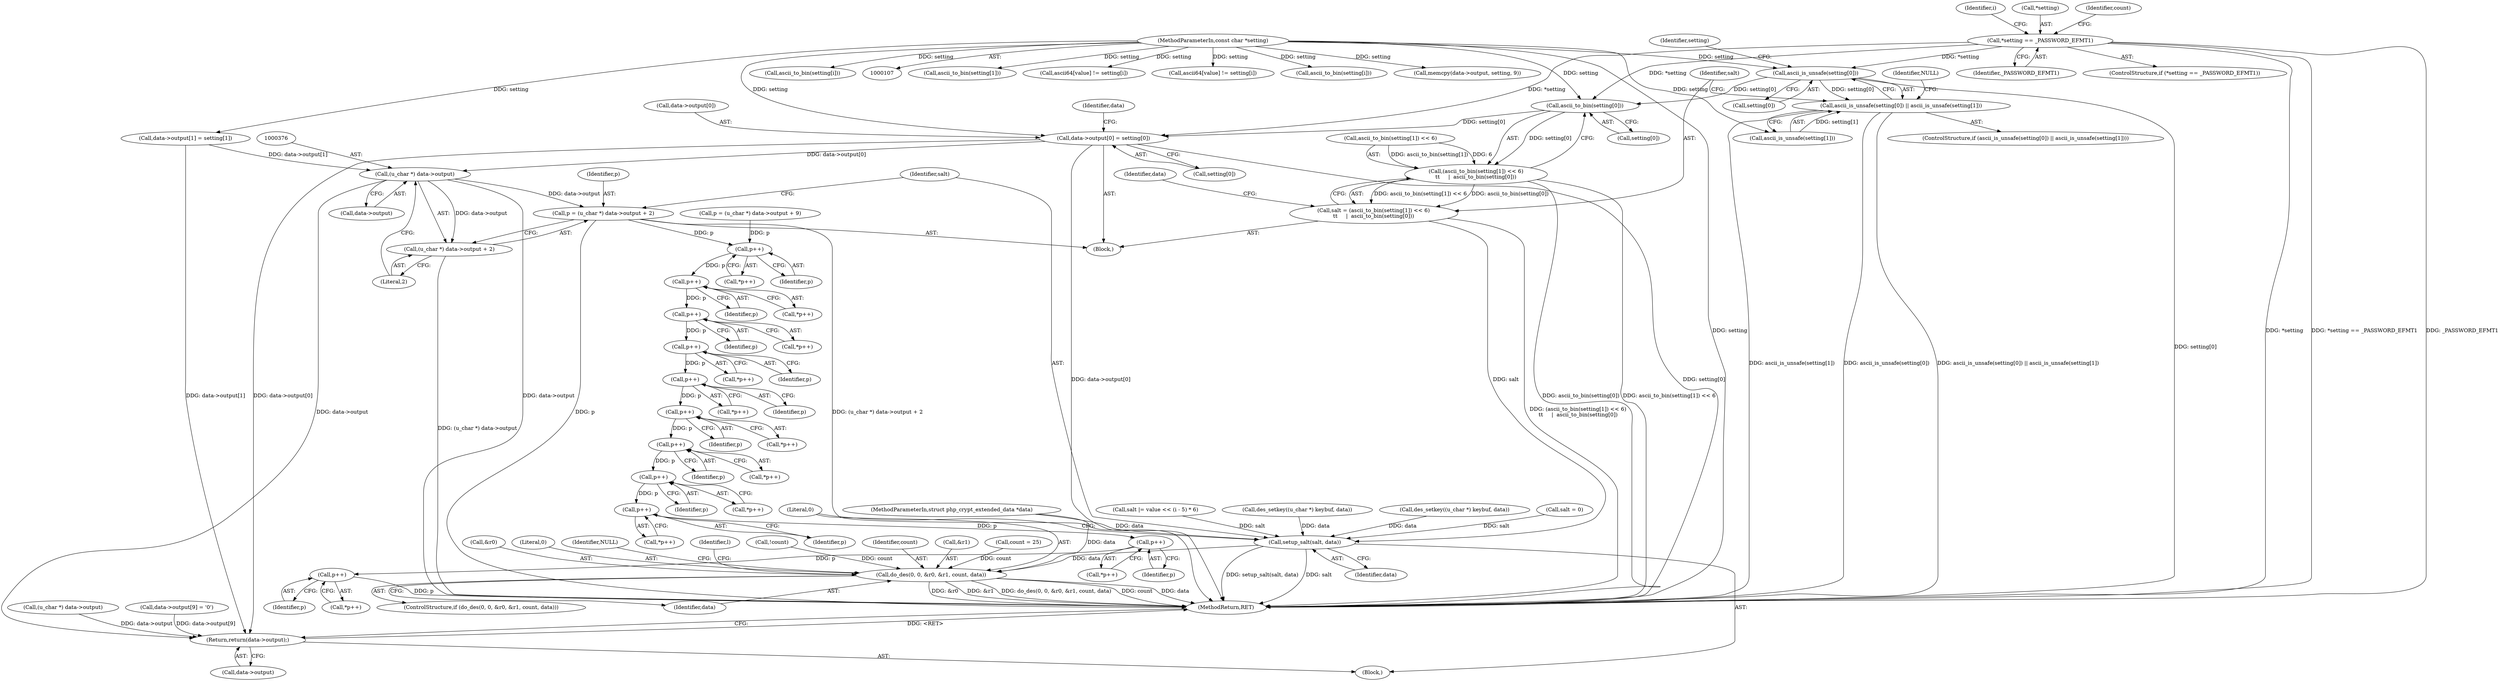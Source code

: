 digraph "0_php_aab49e934de1fff046e659cbec46e3d053b41c34@array" {
"1000331" [label="(Call,ascii_is_unsafe(setting[0]))"];
"1000161" [label="(Call,*setting == _PASSWORD_EFMT1)"];
"1000109" [label="(MethodParameterIn,const char *setting)"];
"1000330" [label="(Call,ascii_is_unsafe(setting[0]) || ascii_is_unsafe(setting[1]))"];
"1000350" [label="(Call,ascii_to_bin(setting[0]))"];
"1000343" [label="(Call,(ascii_to_bin(setting[1]) << 6)\n\t\t     |  ascii_to_bin(setting[0]))"];
"1000341" [label="(Call,salt = (ascii_to_bin(setting[1]) << 6)\n\t\t     |  ascii_to_bin(setting[0]))"];
"1000381" [label="(Call,setup_salt(salt, data))"];
"1000385" [label="(Call,do_des(0, 0, &r0, &r1, count, data))"];
"1000354" [label="(Call,data->output[0] = setting[0])"];
"1000375" [label="(Call,(u_char *) data->output)"];
"1000372" [label="(Call,p = (u_char *) data->output + 2)"];
"1000403" [label="(Call,p++)"];
"1000414" [label="(Call,p++)"];
"1000425" [label="(Call,p++)"];
"1000436" [label="(Call,p++)"];
"1000456" [label="(Call,p++)"];
"1000467" [label="(Call,p++)"];
"1000478" [label="(Call,p++)"];
"1000489" [label="(Call,p++)"];
"1000503" [label="(Call,p++)"];
"1000514" [label="(Call,p++)"];
"1000525" [label="(Call,p++)"];
"1000374" [label="(Call,(u_char *) data->output + 2)"];
"1000536" [label="(Return,return(data->output);)"];
"1000457" [label="(Identifier,p)"];
"1000315" [label="(Call,p = (u_char *) data->output + 9)"];
"1000351" [label="(Call,setting[0])"];
"1000110" [label="(MethodParameterIn,struct php_crypt_extended_data *data)"];
"1000387" [label="(Literal,0)"];
"1000155" [label="(Call,des_setkey((u_char *) keybuf, data))"];
"1000169" [label="(Identifier,i)"];
"1000373" [label="(Identifier,p)"];
"1000345" [label="(Call,ascii_to_bin(setting[1]))"];
"1000395" [label="(Identifier,NULL)"];
"1000413" [label="(Call,*p++)"];
"1000397" [label="(Identifier,l)"];
"1000354" [label="(Call,data->output[0] = setting[0])"];
"1000357" [label="(Identifier,data)"];
"1000377" [label="(Call,data->output)"];
"1000161" [label="(Call,*setting == _PASSWORD_EFMT1)"];
"1000536" [label="(Return,return(data->output);)"];
"1000374" [label="(Call,(u_char *) data->output + 2)"];
"1000404" [label="(Identifier,p)"];
"1000425" [label="(Call,p++)"];
"1000295" [label="(Call,des_setkey((u_char *) keybuf, data))"];
"1000478" [label="(Call,p++)"];
"1000363" [label="(Call,data->output[1] = setting[1])"];
"1000329" [label="(ControlStructure,if (ascii_is_unsafe(setting[0]) || ascii_is_unsafe(setting[1])))"];
"1000386" [label="(Literal,0)"];
"1000525" [label="(Call,p++)"];
"1000207" [label="(Call,!count)"];
"1000392" [label="(Identifier,count)"];
"1000384" [label="(ControlStructure,if (do_des(0, 0, &r0, &r1, count, data)))"];
"1000385" [label="(Call,do_des(0, 0, &r0, &r1, count, data))"];
"1000350" [label="(Call,ascii_to_bin(setting[0]))"];
"1000375" [label="(Call,(u_char *) data->output)"];
"1000488" [label="(Call,*p++)"];
"1000467" [label="(Call,p++)"];
"1000390" [label="(Call,&r1)"];
"1000466" [label="(Call,*p++)"];
"1000526" [label="(Identifier,p)"];
"1000342" [label="(Identifier,salt)"];
"1000477" [label="(Call,*p++)"];
"1000366" [label="(Identifier,data)"];
"1000162" [label="(Call,*setting)"];
"1000437" [label="(Identifier,p)"];
"1000383" [label="(Identifier,data)"];
"1000337" [label="(Identifier,setting)"];
"1000160" [label="(ControlStructure,if (*setting == _PASSWORD_EFMT1))"];
"1000326" [label="(Call,count = 25)"];
"1000164" [label="(Identifier,_PASSWORD_EFMT1)"];
"1000382" [label="(Identifier,salt)"];
"1000341" [label="(Call,salt = (ascii_to_bin(setting[1]) << 6)\n\t\t     |  ascii_to_bin(setting[0]))"];
"1000456" [label="(Call,p++)"];
"1000393" [label="(Identifier,data)"];
"1000415" [label="(Identifier,p)"];
"1000502" [label="(Call,*p++)"];
"1000188" [label="(Call,ascii64[value] != setting[i])"];
"1000344" [label="(Call,ascii_to_bin(setting[1]) << 6)"];
"1000479" [label="(Identifier,p)"];
"1000372" [label="(Call,p = (u_char *) data->output + 2)"];
"1000414" [label="(Call,p++)"];
"1000330" [label="(Call,ascii_is_unsafe(setting[0]) || ascii_is_unsafe(setting[1]))"];
"1000402" [label="(Call,*p++)"];
"1000325" [label="(Block,)"];
"1000515" [label="(Identifier,p)"];
"1000327" [label="(Identifier,count)"];
"1000503" [label="(Call,p++)"];
"1000233" [label="(Call,ascii64[value] != setting[i])"];
"1000335" [label="(Call,ascii_is_unsafe(setting[1]))"];
"1000424" [label="(Call,*p++)"];
"1000436" [label="(Call,p++)"];
"1000381" [label="(Call,setup_salt(salt, data))"];
"1000455" [label="(Call,*p++)"];
"1000343" [label="(Call,(ascii_to_bin(setting[1]) << 6)\n\t\t     |  ascii_to_bin(setting[0]))"];
"1000468" [label="(Identifier,p)"];
"1000490" [label="(Identifier,p)"];
"1000331" [label="(Call,ascii_is_unsafe(setting[0]))"];
"1000403" [label="(Call,p++)"];
"1000228" [label="(Call,ascii_to_bin(setting[i]))"];
"1000524" [label="(Call,*p++)"];
"1000380" [label="(Literal,2)"];
"1000340" [label="(Identifier,NULL)"];
"1000318" [label="(Call,(u_char *) data->output)"];
"1000109" [label="(MethodParameterIn,const char *setting)"];
"1000489" [label="(Call,p++)"];
"1000426" [label="(Identifier,p)"];
"1000302" [label="(Call,memcpy(data->output, setting, 9))"];
"1000216" [label="(Call,salt = 0)"];
"1000504" [label="(Identifier,p)"];
"1000360" [label="(Call,setting[0])"];
"1000355" [label="(Call,data->output[0])"];
"1000537" [label="(Call,data->output)"];
"1000514" [label="(Call,p++)"];
"1000308" [label="(Call,data->output[9] = '\0')"];
"1000435" [label="(Call,*p++)"];
"1000388" [label="(Call,&r0)"];
"1000242" [label="(Call,salt |= value << (i - 5) * 6)"];
"1000540" [label="(MethodReturn,RET)"];
"1000332" [label="(Call,setting[0])"];
"1000183" [label="(Call,ascii_to_bin(setting[i]))"];
"1000513" [label="(Call,*p++)"];
"1000111" [label="(Block,)"];
"1000331" -> "1000330"  [label="AST: "];
"1000331" -> "1000332"  [label="CFG: "];
"1000332" -> "1000331"  [label="AST: "];
"1000337" -> "1000331"  [label="CFG: "];
"1000330" -> "1000331"  [label="CFG: "];
"1000331" -> "1000540"  [label="DDG: setting[0]"];
"1000331" -> "1000330"  [label="DDG: setting[0]"];
"1000161" -> "1000331"  [label="DDG: *setting"];
"1000109" -> "1000331"  [label="DDG: setting"];
"1000331" -> "1000350"  [label="DDG: setting[0]"];
"1000161" -> "1000160"  [label="AST: "];
"1000161" -> "1000164"  [label="CFG: "];
"1000162" -> "1000161"  [label="AST: "];
"1000164" -> "1000161"  [label="AST: "];
"1000169" -> "1000161"  [label="CFG: "];
"1000327" -> "1000161"  [label="CFG: "];
"1000161" -> "1000540"  [label="DDG: _PASSWORD_EFMT1"];
"1000161" -> "1000540"  [label="DDG: *setting"];
"1000161" -> "1000540"  [label="DDG: *setting == _PASSWORD_EFMT1"];
"1000161" -> "1000350"  [label="DDG: *setting"];
"1000161" -> "1000354"  [label="DDG: *setting"];
"1000109" -> "1000107"  [label="AST: "];
"1000109" -> "1000540"  [label="DDG: setting"];
"1000109" -> "1000183"  [label="DDG: setting"];
"1000109" -> "1000188"  [label="DDG: setting"];
"1000109" -> "1000228"  [label="DDG: setting"];
"1000109" -> "1000233"  [label="DDG: setting"];
"1000109" -> "1000302"  [label="DDG: setting"];
"1000109" -> "1000335"  [label="DDG: setting"];
"1000109" -> "1000345"  [label="DDG: setting"];
"1000109" -> "1000350"  [label="DDG: setting"];
"1000109" -> "1000354"  [label="DDG: setting"];
"1000109" -> "1000363"  [label="DDG: setting"];
"1000330" -> "1000329"  [label="AST: "];
"1000330" -> "1000335"  [label="CFG: "];
"1000335" -> "1000330"  [label="AST: "];
"1000340" -> "1000330"  [label="CFG: "];
"1000342" -> "1000330"  [label="CFG: "];
"1000330" -> "1000540"  [label="DDG: ascii_is_unsafe(setting[0])"];
"1000330" -> "1000540"  [label="DDG: ascii_is_unsafe(setting[0]) || ascii_is_unsafe(setting[1])"];
"1000330" -> "1000540"  [label="DDG: ascii_is_unsafe(setting[1])"];
"1000335" -> "1000330"  [label="DDG: setting[1]"];
"1000350" -> "1000343"  [label="AST: "];
"1000350" -> "1000351"  [label="CFG: "];
"1000351" -> "1000350"  [label="AST: "];
"1000343" -> "1000350"  [label="CFG: "];
"1000350" -> "1000343"  [label="DDG: setting[0]"];
"1000350" -> "1000354"  [label="DDG: setting[0]"];
"1000343" -> "1000341"  [label="AST: "];
"1000344" -> "1000343"  [label="AST: "];
"1000341" -> "1000343"  [label="CFG: "];
"1000343" -> "1000540"  [label="DDG: ascii_to_bin(setting[1]) << 6"];
"1000343" -> "1000540"  [label="DDG: ascii_to_bin(setting[0])"];
"1000343" -> "1000341"  [label="DDG: ascii_to_bin(setting[1]) << 6"];
"1000343" -> "1000341"  [label="DDG: ascii_to_bin(setting[0])"];
"1000344" -> "1000343"  [label="DDG: ascii_to_bin(setting[1])"];
"1000344" -> "1000343"  [label="DDG: 6"];
"1000341" -> "1000325"  [label="AST: "];
"1000342" -> "1000341"  [label="AST: "];
"1000357" -> "1000341"  [label="CFG: "];
"1000341" -> "1000540"  [label="DDG: (ascii_to_bin(setting[1]) << 6)\n\t\t     |  ascii_to_bin(setting[0])"];
"1000341" -> "1000381"  [label="DDG: salt"];
"1000381" -> "1000111"  [label="AST: "];
"1000381" -> "1000383"  [label="CFG: "];
"1000382" -> "1000381"  [label="AST: "];
"1000383" -> "1000381"  [label="AST: "];
"1000386" -> "1000381"  [label="CFG: "];
"1000381" -> "1000540"  [label="DDG: salt"];
"1000381" -> "1000540"  [label="DDG: setup_salt(salt, data)"];
"1000216" -> "1000381"  [label="DDG: salt"];
"1000242" -> "1000381"  [label="DDG: salt"];
"1000155" -> "1000381"  [label="DDG: data"];
"1000295" -> "1000381"  [label="DDG: data"];
"1000110" -> "1000381"  [label="DDG: data"];
"1000381" -> "1000385"  [label="DDG: data"];
"1000385" -> "1000384"  [label="AST: "];
"1000385" -> "1000393"  [label="CFG: "];
"1000386" -> "1000385"  [label="AST: "];
"1000387" -> "1000385"  [label="AST: "];
"1000388" -> "1000385"  [label="AST: "];
"1000390" -> "1000385"  [label="AST: "];
"1000392" -> "1000385"  [label="AST: "];
"1000393" -> "1000385"  [label="AST: "];
"1000395" -> "1000385"  [label="CFG: "];
"1000397" -> "1000385"  [label="CFG: "];
"1000385" -> "1000540"  [label="DDG: count"];
"1000385" -> "1000540"  [label="DDG: data"];
"1000385" -> "1000540"  [label="DDG: &r0"];
"1000385" -> "1000540"  [label="DDG: &r1"];
"1000385" -> "1000540"  [label="DDG: do_des(0, 0, &r0, &r1, count, data)"];
"1000207" -> "1000385"  [label="DDG: count"];
"1000326" -> "1000385"  [label="DDG: count"];
"1000110" -> "1000385"  [label="DDG: data"];
"1000354" -> "1000325"  [label="AST: "];
"1000354" -> "1000360"  [label="CFG: "];
"1000355" -> "1000354"  [label="AST: "];
"1000360" -> "1000354"  [label="AST: "];
"1000366" -> "1000354"  [label="CFG: "];
"1000354" -> "1000540"  [label="DDG: setting[0]"];
"1000354" -> "1000540"  [label="DDG: data->output[0]"];
"1000354" -> "1000375"  [label="DDG: data->output[0]"];
"1000354" -> "1000536"  [label="DDG: data->output[0]"];
"1000375" -> "1000374"  [label="AST: "];
"1000375" -> "1000377"  [label="CFG: "];
"1000376" -> "1000375"  [label="AST: "];
"1000377" -> "1000375"  [label="AST: "];
"1000380" -> "1000375"  [label="CFG: "];
"1000375" -> "1000540"  [label="DDG: data->output"];
"1000375" -> "1000372"  [label="DDG: data->output"];
"1000375" -> "1000374"  [label="DDG: data->output"];
"1000363" -> "1000375"  [label="DDG: data->output[1]"];
"1000375" -> "1000536"  [label="DDG: data->output"];
"1000372" -> "1000325"  [label="AST: "];
"1000372" -> "1000374"  [label="CFG: "];
"1000373" -> "1000372"  [label="AST: "];
"1000374" -> "1000372"  [label="AST: "];
"1000382" -> "1000372"  [label="CFG: "];
"1000372" -> "1000540"  [label="DDG: p"];
"1000372" -> "1000540"  [label="DDG: (u_char *) data->output + 2"];
"1000372" -> "1000403"  [label="DDG: p"];
"1000403" -> "1000402"  [label="AST: "];
"1000403" -> "1000404"  [label="CFG: "];
"1000404" -> "1000403"  [label="AST: "];
"1000402" -> "1000403"  [label="CFG: "];
"1000315" -> "1000403"  [label="DDG: p"];
"1000403" -> "1000414"  [label="DDG: p"];
"1000414" -> "1000413"  [label="AST: "];
"1000414" -> "1000415"  [label="CFG: "];
"1000415" -> "1000414"  [label="AST: "];
"1000413" -> "1000414"  [label="CFG: "];
"1000414" -> "1000425"  [label="DDG: p"];
"1000425" -> "1000424"  [label="AST: "];
"1000425" -> "1000426"  [label="CFG: "];
"1000426" -> "1000425"  [label="AST: "];
"1000424" -> "1000425"  [label="CFG: "];
"1000425" -> "1000436"  [label="DDG: p"];
"1000436" -> "1000435"  [label="AST: "];
"1000436" -> "1000437"  [label="CFG: "];
"1000437" -> "1000436"  [label="AST: "];
"1000435" -> "1000436"  [label="CFG: "];
"1000436" -> "1000456"  [label="DDG: p"];
"1000456" -> "1000455"  [label="AST: "];
"1000456" -> "1000457"  [label="CFG: "];
"1000457" -> "1000456"  [label="AST: "];
"1000455" -> "1000456"  [label="CFG: "];
"1000456" -> "1000467"  [label="DDG: p"];
"1000467" -> "1000466"  [label="AST: "];
"1000467" -> "1000468"  [label="CFG: "];
"1000468" -> "1000467"  [label="AST: "];
"1000466" -> "1000467"  [label="CFG: "];
"1000467" -> "1000478"  [label="DDG: p"];
"1000478" -> "1000477"  [label="AST: "];
"1000478" -> "1000479"  [label="CFG: "];
"1000479" -> "1000478"  [label="AST: "];
"1000477" -> "1000478"  [label="CFG: "];
"1000478" -> "1000489"  [label="DDG: p"];
"1000489" -> "1000488"  [label="AST: "];
"1000489" -> "1000490"  [label="CFG: "];
"1000490" -> "1000489"  [label="AST: "];
"1000488" -> "1000489"  [label="CFG: "];
"1000489" -> "1000503"  [label="DDG: p"];
"1000503" -> "1000502"  [label="AST: "];
"1000503" -> "1000504"  [label="CFG: "];
"1000504" -> "1000503"  [label="AST: "];
"1000502" -> "1000503"  [label="CFG: "];
"1000503" -> "1000514"  [label="DDG: p"];
"1000514" -> "1000513"  [label="AST: "];
"1000514" -> "1000515"  [label="CFG: "];
"1000515" -> "1000514"  [label="AST: "];
"1000513" -> "1000514"  [label="CFG: "];
"1000514" -> "1000525"  [label="DDG: p"];
"1000525" -> "1000524"  [label="AST: "];
"1000525" -> "1000526"  [label="CFG: "];
"1000526" -> "1000525"  [label="AST: "];
"1000524" -> "1000525"  [label="CFG: "];
"1000525" -> "1000540"  [label="DDG: p"];
"1000374" -> "1000380"  [label="CFG: "];
"1000380" -> "1000374"  [label="AST: "];
"1000374" -> "1000540"  [label="DDG: (u_char *) data->output"];
"1000536" -> "1000111"  [label="AST: "];
"1000536" -> "1000537"  [label="CFG: "];
"1000537" -> "1000536"  [label="AST: "];
"1000540" -> "1000536"  [label="CFG: "];
"1000536" -> "1000540"  [label="DDG: <RET>"];
"1000308" -> "1000536"  [label="DDG: data->output[9]"];
"1000363" -> "1000536"  [label="DDG: data->output[1]"];
"1000318" -> "1000536"  [label="DDG: data->output"];
}
